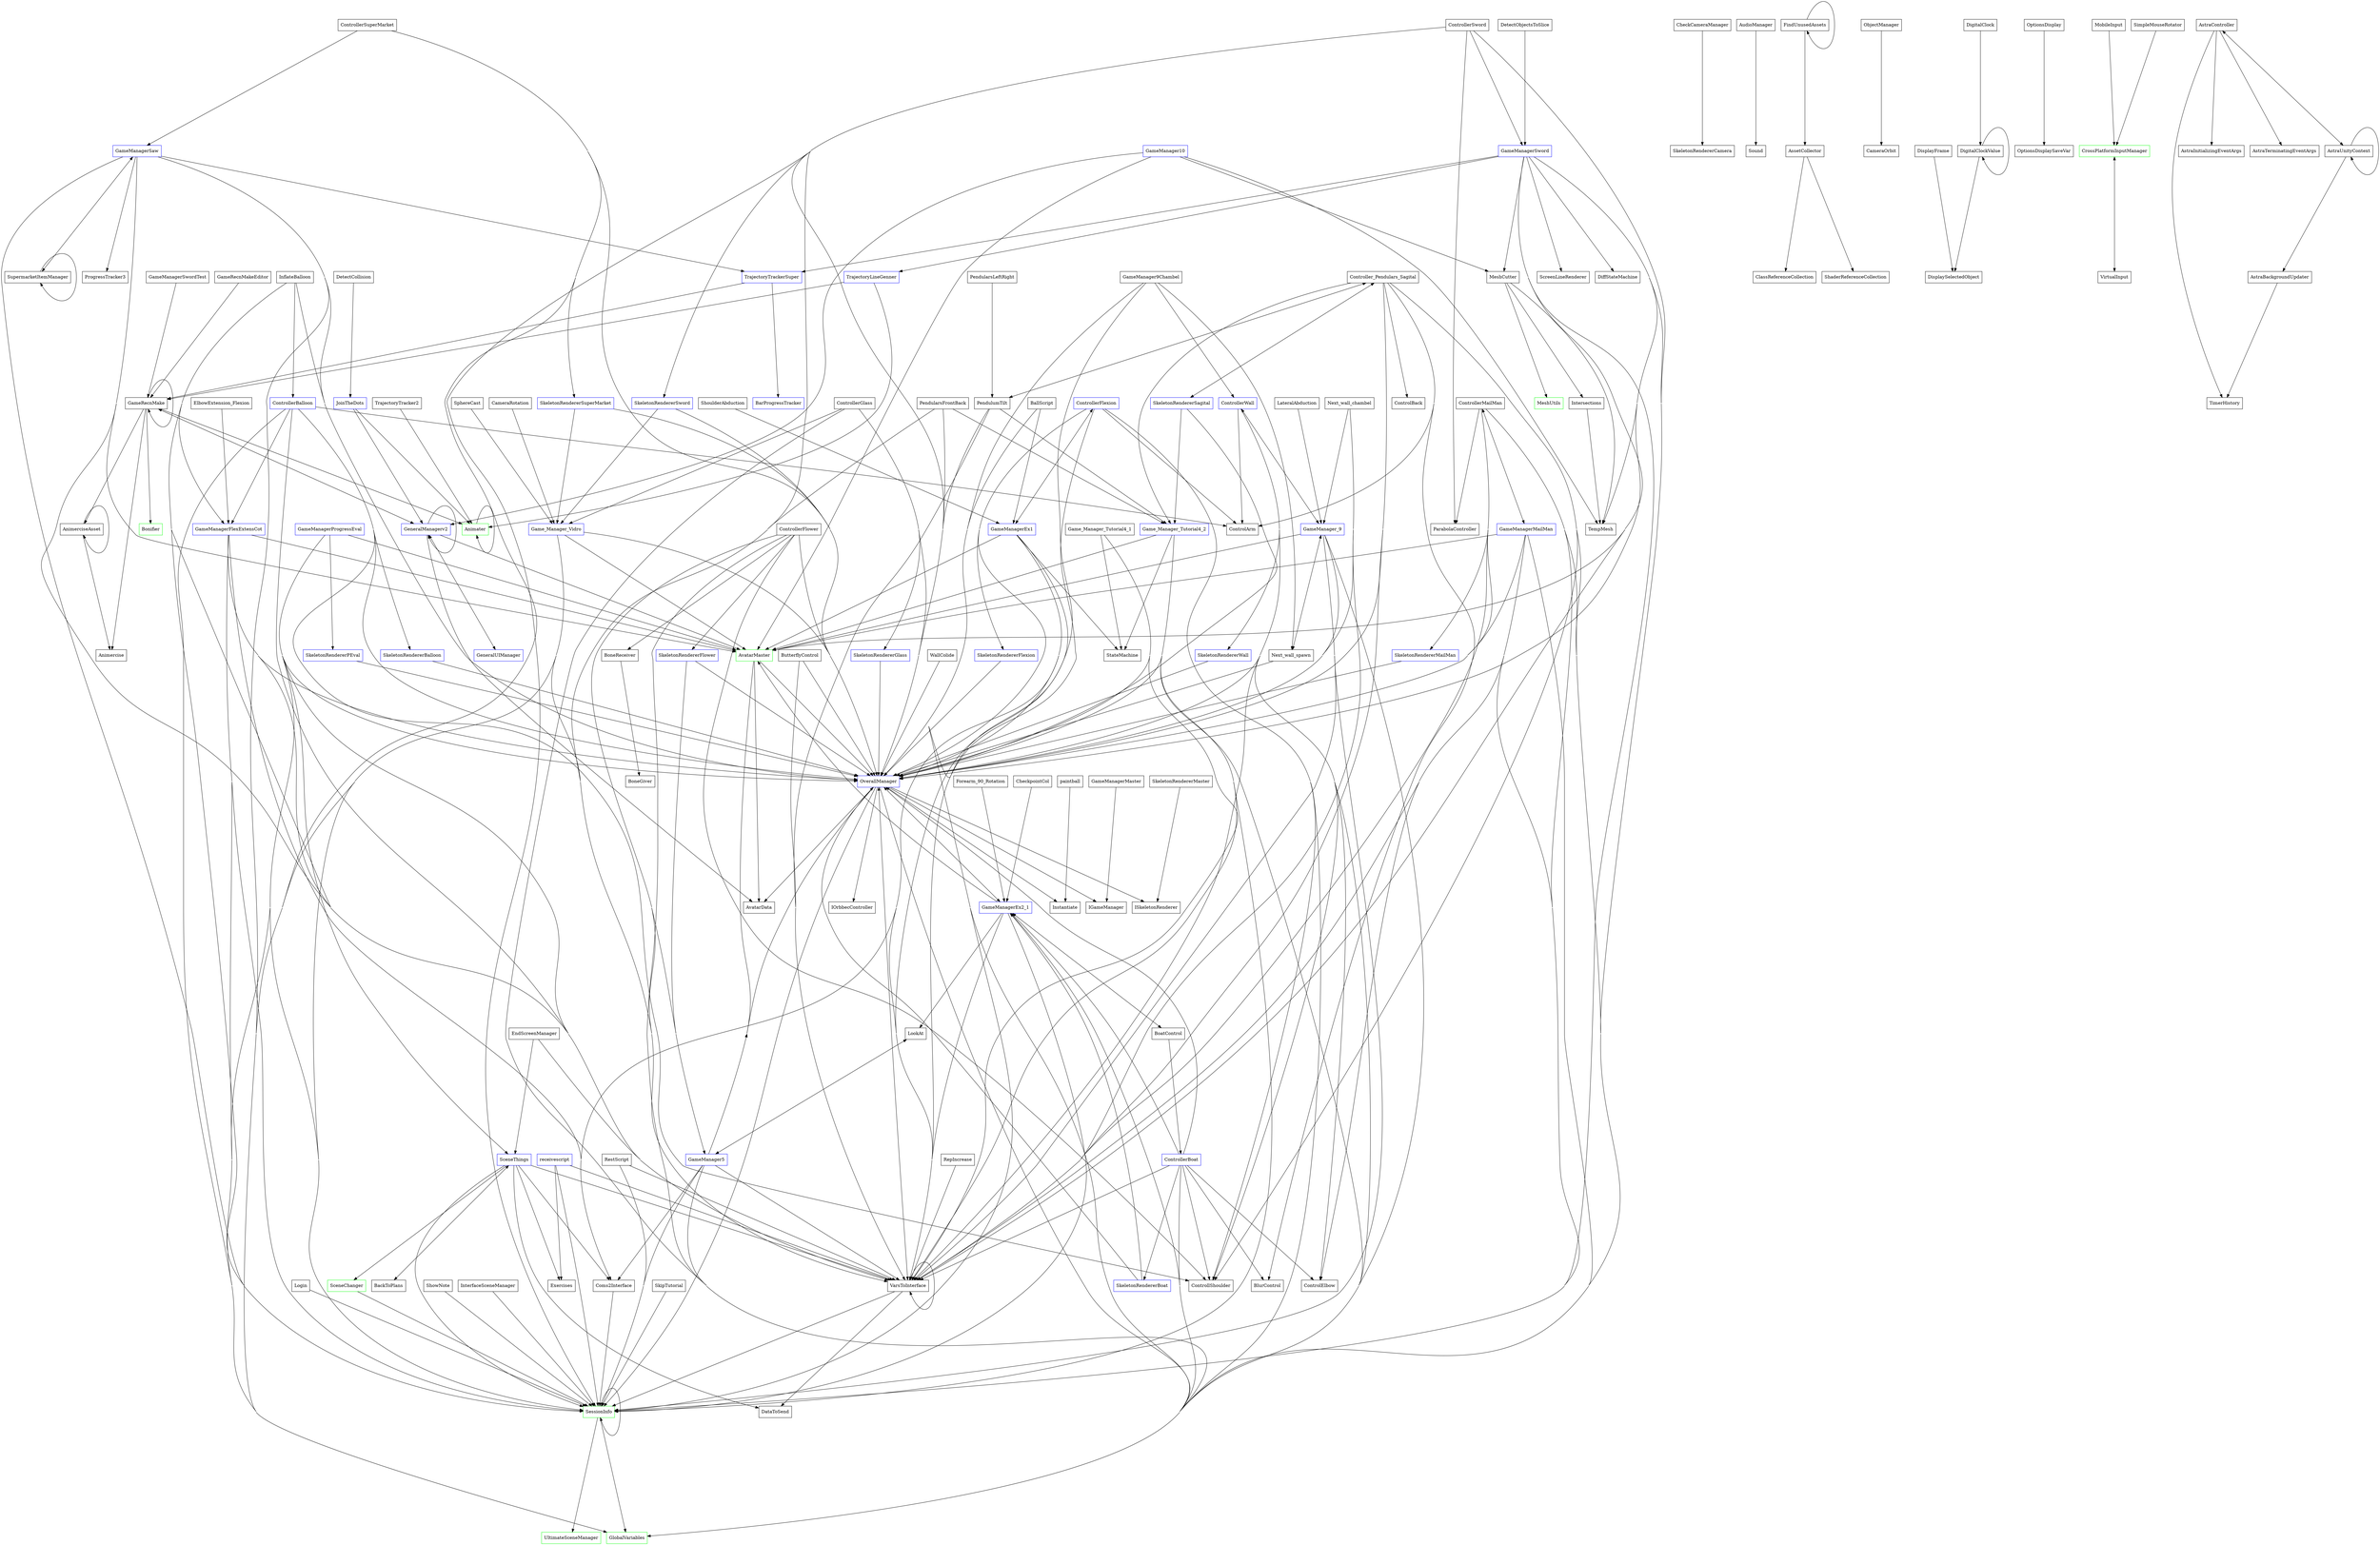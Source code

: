 digraph  {
	graph [concentrate=true,
		nodesep=0.25,
		ranksep=5.0
	];
	BarProgressTracker	 [color=blue,
		shape=box];
	ParabolaController	 [shape=box];
	RepIncrease	 [shape=box];
	VarsToInterface	 [shape=box];
	RepIncrease -> VarsToInterface;
	VarsToInterface -> VarsToInterface;
	SessionInfo	 [color=green,
		shape=box];
	VarsToInterface -> SessionInfo;
	OverallManager	 [color=blue,
		shape=box];
	VarsToInterface -> OverallManager;
	DataToSend	 [shape=box];
	VarsToInterface -> DataToSend;
	RestScript	 [shape=box];
	RestScript -> VarsToInterface;
	RestScript -> SessionInfo;
	SessionInfo -> SessionInfo;
	GlobalVariables	 [color=green,
		shape=box];
	SessionInfo -> GlobalVariables;
	UltimateSceneManager	 [color=green,
		shape=box];
	SessionInfo -> UltimateSceneManager;
	SkeletonRendererMailMan	 [color=blue,
		shape=box];
	SkeletonRendererMailMan -> OverallManager;
	OverallManager -> VarsToInterface;
	OverallManager -> SessionInfo;
	OverallManager -> GlobalVariables;
	GameManagerEx2_1	 [color=blue,
		shape=box];
	OverallManager -> GameManagerEx2_1;
	Instantiate	 [shape=box];
	OverallManager -> Instantiate;
	AvatarData	 [shape=box];
	OverallManager -> AvatarData;
	IGameManager	 [shape=box];
	OverallManager -> IGameManager;
	IOrbbecController	 [shape=box];
	OverallManager -> IOrbbecController;
	ISkeletonRenderer	 [shape=box];
	OverallManager -> ISkeletonRenderer;
	SkeletonRendererPEval	 [color=blue,
		shape=box];
	SkeletonRendererPEval -> OverallManager;
	SkeletonRendererSuperMarket	 [color=blue,
		shape=box];
	SkeletonRendererSuperMarket -> OverallManager;
	Game_Manager_Vidro	 [color=blue,
		shape=box];
	SkeletonRendererSuperMarket -> Game_Manager_Vidro;
	Game_Manager_Vidro -> VarsToInterface;
	Game_Manager_Vidro -> SessionInfo;
	Game_Manager_Vidro -> OverallManager;
	Game_Manager_Vidro -> GlobalVariables;
	AvatarMaster	 [color=green,
		shape=box];
	Game_Manager_Vidro -> AvatarMaster;
	SkipTutorial	 [shape=box];
	SkipTutorial -> SessionInfo;
	ControllerMailMan	 [shape=box];
	ControllerMailMan -> ParabolaController;
	ControllerMailMan -> VarsToInterface;
	ControllerMailMan -> SessionInfo;
	ControllerMailMan -> SkeletonRendererMailMan;
	ControllerMailMan -> OverallManager;
	GameManagerMailMan	 [color=blue,
		shape=box];
	ControllerMailMan -> GameManagerMailMan;
	ControllerMailMan -> GlobalVariables;
	GameManagerMailMan -> VarsToInterface;
	GameManagerMailMan -> SessionInfo;
	GameManagerMailMan -> OverallManager;
	GameManagerMailMan -> ControllerMailMan;
	GameManagerMailMan -> GlobalVariables;
	ControlElbow	 [shape=box];
	GameManagerMailMan -> ControlElbow;
	GameManagerMailMan -> AvatarMaster;
	ControllerSuperMarket	 [shape=box];
	ControllerSuperMarket -> OverallManager;
	ControllerSuperMarket -> SkeletonRendererSuperMarket;
	ControllerSuperMarket -> GlobalVariables;
	GameManagerSaw	 [color=blue,
		shape=box];
	ControllerSuperMarket -> GameManagerSaw;
	GameManagerSaw -> VarsToInterface;
	GameManagerSaw -> SessionInfo;
	GameManagerSaw -> OverallManager;
	GameManagerSaw -> GlobalVariables;
	GameManagerSaw -> AvatarMaster;
	SupermarketItemManager	 [shape=box];
	GameManagerSaw -> SupermarketItemManager;
	ProgressTracker3	 [shape=box];
	GameManagerSaw -> ProgressTracker3;
	TrajectoryTrackerSuper	 [color=blue,
		shape=box];
	GameManagerSaw -> TrajectoryTrackerSuper;
	ControllerSword	 [shape=box];
	ControllerSword -> ParabolaController;
	ControllerSword -> VarsToInterface;
	ControllerSword -> SessionInfo;
	ControllerSword -> OverallManager;
	ControllerSword -> GlobalVariables;
	SkeletonRendererSword	 [color=blue,
		shape=box];
	ControllerSword -> SkeletonRendererSword;
	GameManagerSword	 [color=blue,
		shape=box];
	ControllerSword -> GameManagerSword;
	SkeletonRendererSword -> OverallManager;
	SkeletonRendererSword -> Game_Manager_Vidro;
	GameManagerSword -> VarsToInterface;
	GameManagerSword -> SessionInfo;
	GameManagerSword -> OverallManager;
	GameManagerSword -> GlobalVariables;
	GameManagerSword -> AvatarMaster;
	GameManagerSword -> TrajectoryTrackerSuper;
	MeshCutter	 [shape=box];
	GameManagerSword -> MeshCutter;
	TempMesh	 [shape=box];
	GameManagerSword -> TempMesh;
	ScreenLineRenderer	 [shape=box];
	GameManagerSword -> ScreenLineRenderer;
	DiffStateMachine	 [shape=box];
	GameManagerSword -> DiffStateMachine;
	TrajectoryLineGenner	 [color=blue,
		shape=box];
	GameManagerSword -> TrajectoryLineGenner;
	DetectCollision	 [shape=box];
	JoinTheDots	 [color=blue,
		shape=box];
	DetectCollision -> JoinTheDots;
	GeneralManagerv2	 [color=blue,
		shape=box];
	JoinTheDots -> GeneralManagerv2;
	Animater	 [color=green,
		shape=box];
	JoinTheDots -> Animater;
	EndScreenManager	 [shape=box];
	EndScreenManager -> VarsToInterface;
	SceneThings	 [color=blue,
		shape=box];
	EndScreenManager -> SceneThings;
	SceneThings -> VarsToInterface;
	SceneThings -> SessionInfo;
	BackToPlans	 [shape=box];
	SceneThings -> BackToPlans;
	Coms2Interface	 [shape=box];
	SceneThings -> Coms2Interface;
	SceneThings -> DataToSend;
	Exercises	 [shape=box];
	SceneThings -> Exercises;
	SceneChanger	 [color=green,
		shape=box];
	SceneThings -> SceneChanger;
	AvatarMaster -> OverallManager;
	AvatarMaster -> AvatarData;
	GameManagerProgressEval	 [color=blue,
		shape=box];
	GameManagerProgressEval -> VarsToInterface;
	GameManagerProgressEval -> SessionInfo;
	GameManagerProgressEval -> OverallManager;
	GameManagerProgressEval -> SkeletonRendererPEval;
	GameManagerProgressEval -> GlobalVariables;
	GameManagerProgressEval -> SceneThings;
	GameManagerProgressEval -> AvatarMaster;
	SupermarketItemManager -> GameManagerSaw;
	SupermarketItemManager -> SupermarketItemManager;
	TrajectoryTrackerSuper -> BarProgressTracker;
	GameRecnMake	 [shape=box];
	TrajectoryTrackerSuper -> GameRecnMake;
	GeneralUIManager	 [color=blue,
		shape=box];
	GeneralUIManager -> GeneralManagerv2;
	GeneralManagerv2 -> AvatarMaster;
	GeneralManagerv2 -> GeneralUIManager;
	GeneralManagerv2 -> GeneralManagerv2;
	GeneralManagerv2 -> AvatarData;
	GeneralManagerv2 -> GameRecnMake;
	BackToPlans -> SceneThings;
	Coms2Interface -> SessionInfo;
	Login	 [shape=box];
	Login -> SessionInfo;
	receivescript	 [color=blue,
		shape=box];
	receivescript -> VarsToInterface;
	receivescript -> SessionInfo;
	receivescript -> Exercises;
	SceneChanger -> SessionInfo;
	GameManager10	 [color=blue,
		shape=box];
	GameManager10 -> AvatarMaster;
	GameManager10 -> GeneralManagerv2;
	GameManager10 -> MeshCutter;
	GameManager10 -> TempMesh;
	MeshCutter -> TempMesh;
	Intersections	 [shape=box];
	MeshCutter -> Intersections;
	MeshUtils	 [color=green,
		shape=box];
	MeshCutter -> MeshUtils;
	GameManager5	 [color=blue,
		shape=box];
	GameManager5 -> VarsToInterface;
	GameManager5 -> SessionInfo;
	GameManager5 -> OverallManager;
	GameManager5 -> GlobalVariables;
	GameManager5 -> AvatarMaster;
	GameManager5 -> Coms2Interface;
	LookAt	 [shape=box];
	GameManager5 -> LookAt;
	LookAt -> GameManager5;
	GameManager9Chambel	 [shape=box];
	GameManager9Chambel -> VarsToInterface;
	GameManager9Chambel -> OverallManager;
	Next_wall_spawn	 [shape=box];
	GameManager9Chambel -> Next_wall_spawn;
	ControllerWall	 [color=blue,
		shape=box];
	GameManager9Chambel -> ControllerWall;
	Next_wall_spawn -> OverallManager;
	GameManager_9	 [color=blue,
		shape=box];
	Next_wall_spawn -> GameManager_9;
	ControllerWall -> VarsToInterface;
	ControllerWall -> OverallManager;
	ControllerWall -> GlobalVariables;
	ControllerWall -> ControlElbow;
	ControllerWall -> GameManager_9;
	ControlArm	 [shape=box];
	ControllerWall -> ControlArm;
	ControllShoulder	 [shape=box];
	ControllerWall -> ControllShoulder;
	SkeletonRendererWall	 [color=blue,
		shape=box];
	ControllerWall -> SkeletonRendererWall;
	GameManagerEx1	 [color=blue,
		shape=box];
	GameManagerEx1 -> VarsToInterface;
	GameManagerEx1 -> SessionInfo;
	GameManagerEx1 -> OverallManager;
	GameManagerEx1 -> GlobalVariables;
	GameManagerEx1 -> AvatarMaster;
	GameManagerEx1 -> Coms2Interface;
	ControllerFlexion	 [color=blue,
		shape=box];
	GameManagerEx1 -> ControllerFlexion;
	StateMachine	 [shape=box];
	GameManagerEx1 -> StateMachine;
	ControllerFlexion -> VarsToInterface;
	ControllerFlexion -> OverallManager;
	ControllerFlexion -> GlobalVariables;
	ControllerFlexion -> GameManagerEx1;
	ControllerFlexion -> ControlArm;
	ControllerFlexion -> ControllShoulder;
	SkeletonRendererFlexion	 [color=blue,
		shape=box];
	ControllerFlexion -> SkeletonRendererFlexion;
	GameManagerEx2_1 -> VarsToInterface;
	GameManagerEx2_1 -> SessionInfo;
	GameManagerEx2_1 -> OverallManager;
	GameManagerEx2_1 -> GlobalVariables;
	GameManagerEx2_1 -> AvatarMaster;
	GameManagerEx2_1 -> LookAt;
	BoatControl	 [shape=box];
	GameManagerEx2_1 -> BoatControl;
	BoatControl -> GameManagerEx2_1;
	ControllerBoat	 [color=blue,
		shape=box];
	BoatControl -> ControllerBoat;
	GameManagerFlexExtensCot	 [color=blue,
		shape=box];
	GameManagerFlexExtensCot -> VarsToInterface;
	GameManagerFlexExtensCot -> SessionInfo;
	GameManagerFlexExtensCot -> OverallManager;
	GameManagerFlexExtensCot -> GlobalVariables;
	GameManagerFlexExtensCot -> AvatarMaster;
	GameManagerFlexExtensCot -> Coms2Interface;
	GameManager_9 -> VarsToInterface;
	GameManager_9 -> SessionInfo;
	GameManager_9 -> OverallManager;
	GameManager_9 -> GlobalVariables;
	GameManager_9 -> AvatarMaster;
	GameManager_9 -> Next_wall_spawn;
	GameManager_9 -> ControllerWall;
	Game_Manager_Tutorial4_1	 [shape=box];
	Game_Manager_Tutorial4_1 -> VarsToInterface;
	Game_Manager_Tutorial4_1 -> OverallManager;
	Game_Manager_Tutorial4_1 -> StateMachine;
	Game_Manager_Tutorial4_2	 [color=blue,
		shape=box];
	Game_Manager_Tutorial4_2 -> VarsToInterface;
	Game_Manager_Tutorial4_2 -> SessionInfo;
	Game_Manager_Tutorial4_2 -> OverallManager;
	Game_Manager_Tutorial4_2 -> GlobalVariables;
	Game_Manager_Tutorial4_2 -> AvatarMaster;
	Game_Manager_Tutorial4_2 -> StateMachine;
	BallScript	 [shape=box];
	BallScript -> OverallManager;
	BallScript -> GameManagerEx1;
	ControllerBoat -> VarsToInterface;
	ControllerBoat -> OverallManager;
	ControllerBoat -> GlobalVariables;
	ControllerBoat -> ControlElbow;
	ControllerBoat -> GameManagerEx2_1;
	ControllerBoat -> ControllShoulder;
	BlurControl	 [shape=box];
	ControllerBoat -> BlurControl;
	SkeletonRendererBoat	 [color=blue,
		shape=box];
	ControllerBoat -> SkeletonRendererBoat;
	ButterflyControl	 [shape=box];
	ButterflyControl -> VarsToInterface;
	ButterflyControl -> OverallManager;
	CameraRotation	 [shape=box];
	CameraRotation -> Game_Manager_Vidro;
	CheckCameraManager	 [shape=box];
	SkeletonRendererCamera	 [shape=box];
	CheckCameraManager -> SkeletonRendererCamera;
	CheckpointCol	 [shape=box];
	CheckpointCol -> GameManagerEx2_1;
	Controller_Pendulars_Sagital	 [shape=box];
	Controller_Pendulars_Sagital -> VarsToInterface;
	Controller_Pendulars_Sagital -> OverallManager;
	Controller_Pendulars_Sagital -> GlobalVariables;
	Controller_Pendulars_Sagital -> Game_Manager_Tutorial4_2;
	PendulumTilt	 [shape=box];
	Controller_Pendulars_Sagital -> PendulumTilt;
	Controller_Pendulars_Sagital -> ControlArm;
	ControlBack	 [shape=box];
	Controller_Pendulars_Sagital -> ControlBack;
	Controller_Pendulars_Sagital -> ControllShoulder;
	SkeletonRendererSagital	 [color=blue,
		shape=box];
	Controller_Pendulars_Sagital -> SkeletonRendererSagital;
	Controller_Pendulars_Sagital -> BlurControl;
	PendulumTilt -> VarsToInterface;
	PendulumTilt -> OverallManager;
	PendulumTilt -> Game_Manager_Tutorial4_2;
	PendulumTilt -> Controller_Pendulars_Sagital;
	SkeletonRendererSagital -> OverallManager;
	SkeletonRendererSagital -> Game_Manager_Tutorial4_2;
	SkeletonRendererSagital -> Controller_Pendulars_Sagital;
	InflateBalloon	 [shape=box];
	InflateBalloon -> VarsToInterface;
	InflateBalloon -> SessionInfo;
	InflateBalloon -> OverallManager;
	InflateBalloon -> GameManagerFlexExtensCot;
	ControllerBalloon	 [color=blue,
		shape=box];
	InflateBalloon -> ControllerBalloon;
	ControllerBalloon -> VarsToInterface;
	ControllerBalloon -> OverallManager;
	ControllerBalloon -> GlobalVariables;
	ControllerBalloon -> GameManagerFlexExtensCot;
	ControllerBalloon -> ControlArm;
	ControllerBalloon -> ControllShoulder;
	SkeletonRendererBalloon	 [color=blue,
		shape=box];
	ControllerBalloon -> SkeletonRendererBalloon;
	Next_wall_chambel	 [shape=box];
	Next_wall_chambel -> VarsToInterface;
	Next_wall_chambel -> OverallManager;
	Next_wall_chambel -> GameManager_9;
	paintball	 [shape=box];
	paintball -> Instantiate;
	ShowNote	 [shape=box];
	ShowNote -> SessionInfo;
	SphereCast	 [shape=box];
	SphereCast -> Game_Manager_Vidro;
	WallColide	 [shape=box];
	WallColide -> OverallManager;
	ElbowExtension_Flexion	 [shape=box];
	ElbowExtension_Flexion -> GameManagerFlexExtensCot;
	Forearm_90_Rotation	 [shape=box];
	Forearm_90_Rotation -> GameManagerEx2_1;
	LateralAbduction	 [shape=box];
	LateralAbduction -> GameManager_9;
	PendularsFrontBack	 [shape=box];
	PendularsFrontBack -> VarsToInterface;
	PendularsFrontBack -> OverallManager;
	PendularsFrontBack -> Game_Manager_Tutorial4_2;
	PendularsLeftRight	 [shape=box];
	PendularsLeftRight -> PendulumTilt;
	ShoulderAbduction	 [shape=box];
	ShoulderAbduction -> GameManagerEx1;
	AudioManager	 [shape=box];
	Sound	 [shape=box];
	AudioManager -> Sound;
	InterfaceSceneManager	 [shape=box];
	InterfaceSceneManager -> SessionInfo;
	SkeletonRendererBoat -> OverallManager;
	SkeletonRendererBoat -> GameManagerEx2_1;
	BoneGiver	 [shape=box];
	BoneReceiver	 [shape=box];
	BoneReceiver -> BoneGiver;
	SkeletonRendererBalloon -> OverallManager;
	SkeletonRendererFlexion -> OverallManager;
	ControllerFlower	 [shape=box];
	ControllerFlower -> VarsToInterface;
	ControllerFlower -> OverallManager;
	ControllerFlower -> GlobalVariables;
	ControllerFlower -> GameManager5;
	ControllerFlower -> ControllShoulder;
	ControllerFlower -> BoneReceiver;
	SkeletonRendererFlower	 [color=blue,
		shape=box];
	ControllerFlower -> SkeletonRendererFlower;
	SkeletonRendererFlower -> OverallManager;
	SkeletonRendererFlower -> GameManager5;
	SkeletonRendererWall -> OverallManager;
	SkeletonRendererGlass	 [color=blue,
		shape=box];
	SkeletonRendererGlass -> OverallManager;
	GameManagerMaster	 [shape=box];
	GameManagerMaster -> IGameManager;
	SkeletonRendererMaster	 [shape=box];
	SkeletonRendererMaster -> ISkeletonRenderer;
	ControllerGlass	 [shape=box];
	ControllerGlass -> OverallManager;
	ControllerGlass -> Game_Manager_Vidro;
	ControllerGlass -> GlobalVariables;
	ControllerGlass -> SkeletonRendererGlass;
	AssetCollector	 [shape=box];
	ClassReferenceCollection	 [shape=box];
	AssetCollector -> ClassReferenceCollection;
	ShaderReferenceCollection	 [shape=box];
	AssetCollector -> ShaderReferenceCollection;
	FindUnusedAssets	 [shape=box];
	FindUnusedAssets -> AssetCollector;
	FindUnusedAssets -> FindUnusedAssets;
	DetectObjectsToSlice	 [shape=box];
	DetectObjectsToSlice -> GameManagerSword;
	CameraOrbit	 [shape=box];
	TrajectoryLineGenner -> GameRecnMake;
	TrajectoryLineGenner -> Animater;
	GameManagerSwordTest	 [shape=box];
	GameManagerSwordTest -> GameRecnMake;
	GameRecnMake -> GeneralManagerv2;
	GameRecnMake -> GameRecnMake;
	Animercise	 [shape=box];
	GameRecnMake -> Animercise;
	AnimerciseAsset	 [shape=box];
	GameRecnMake -> AnimerciseAsset;
	GameRecnMake -> Animater;
	Bonifier	 [color=green,
		shape=box];
	GameRecnMake -> Bonifier;
	ObjectManager	 [shape=box];
	ObjectManager -> CameraOrbit;
	Intersections -> TempMesh;
	AnimerciseAsset -> Animercise;
	AnimerciseAsset -> AnimerciseAsset;
	Animater -> Animater;
	GameRecnMakeEditor	 [shape=box];
	GameRecnMakeEditor -> GameRecnMake;
	TrajectoryTracker2	 [shape=box];
	TrajectoryTracker2 -> Animater;
	DisplayFrame	 [shape=box];
	DisplaySelectedObject	 [shape=box];
	DisplayFrame -> DisplaySelectedObject;
	OptionsDisplay	 [shape=box];
	OptionsDisplaySaveVar	 [shape=box];
	OptionsDisplay -> OptionsDisplaySaveVar;
	DigitalClock	 [shape=box];
	DigitalClockValue	 [shape=box];
	DigitalClock -> DigitalClockValue;
	DigitalClockValue -> DisplaySelectedObject;
	DigitalClockValue -> DigitalClockValue;
	CrossPlatformInputManager	 [color=green,
		shape=box];
	VirtualInput	 [shape=box];
	CrossPlatformInputManager -> VirtualInput;
	VirtualInput -> CrossPlatformInputManager;
	MobileInput	 [shape=box];
	MobileInput -> CrossPlatformInputManager;
	SimpleMouseRotator	 [shape=box];
	SimpleMouseRotator -> CrossPlatformInputManager;
	AstraBackgroundUpdater	 [shape=box];
	TimerHistory	 [shape=box];
	AstraBackgroundUpdater -> TimerHistory;
	AstraController	 [shape=box];
	AstraController -> TimerHistory;
	AstraInitializingEventArgs	 [shape=box];
	AstraController -> AstraInitializingEventArgs;
	AstraTerminatingEventArgs	 [shape=box];
	AstraController -> AstraTerminatingEventArgs;
	AstraUnityContext	 [shape=box];
	AstraController -> AstraUnityContext;
	AstraUnityContext -> AstraBackgroundUpdater;
	AstraUnityContext -> AstraController;
	AstraUnityContext -> AstraUnityContext;
}
